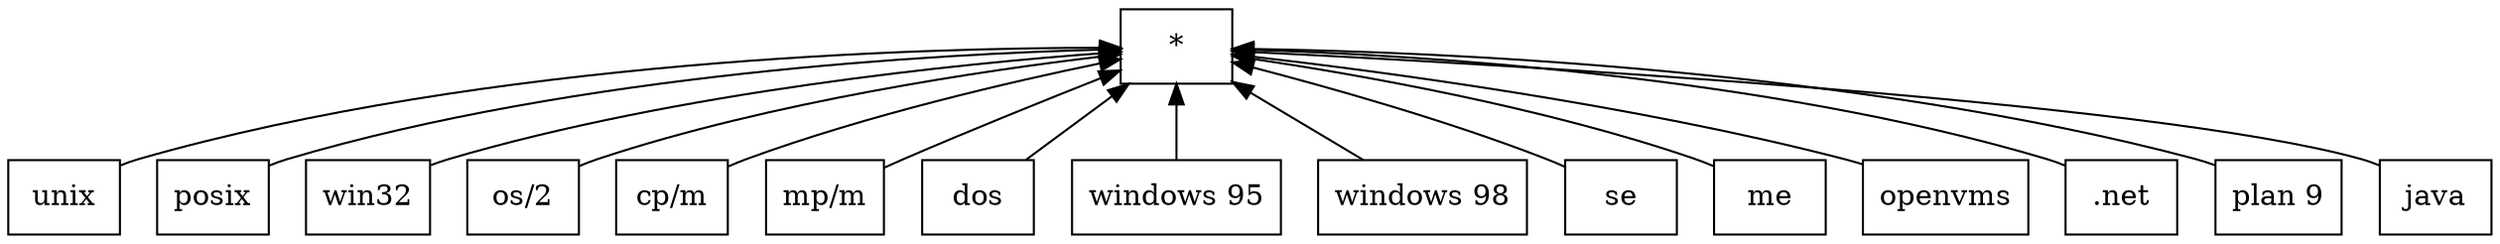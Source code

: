 digraph G { 
 rankdir=BT;
 subgraph ba { 
1 [shape=record,label="{unix}"];
2 [shape=record,label="{posix}"];
3 [shape=record,label="{win32}"];
4 [shape=record,label="{os/2}"];
5 [shape=record,label="{cp/m}"];
6 [shape=record,label="{mp/m}"];
7 [shape=record,label="{dos}"];
8 [shape=record,label="{windows 95}"];
9 [shape=record,label="{windows 98}"];
10 [shape=record,label="{se}"];
11 [shape=record,label="{me}"];
12 [shape=record,label="{openvms}"];
13 [shape=record,label="{.net}"];
14 [shape=record,label="{plan 9}"];
15 [shape=record,label="{java}"];
16 [shape=record,label="{*}"];
1 -> 16
2 -> 16
3 -> 16
4 -> 16
5 -> 16
6 -> 16
7 -> 16
8 -> 16
9 -> 16
10 -> 16
11 -> 16
12 -> 16
13 -> 16
14 -> 16
15 -> 16
}}